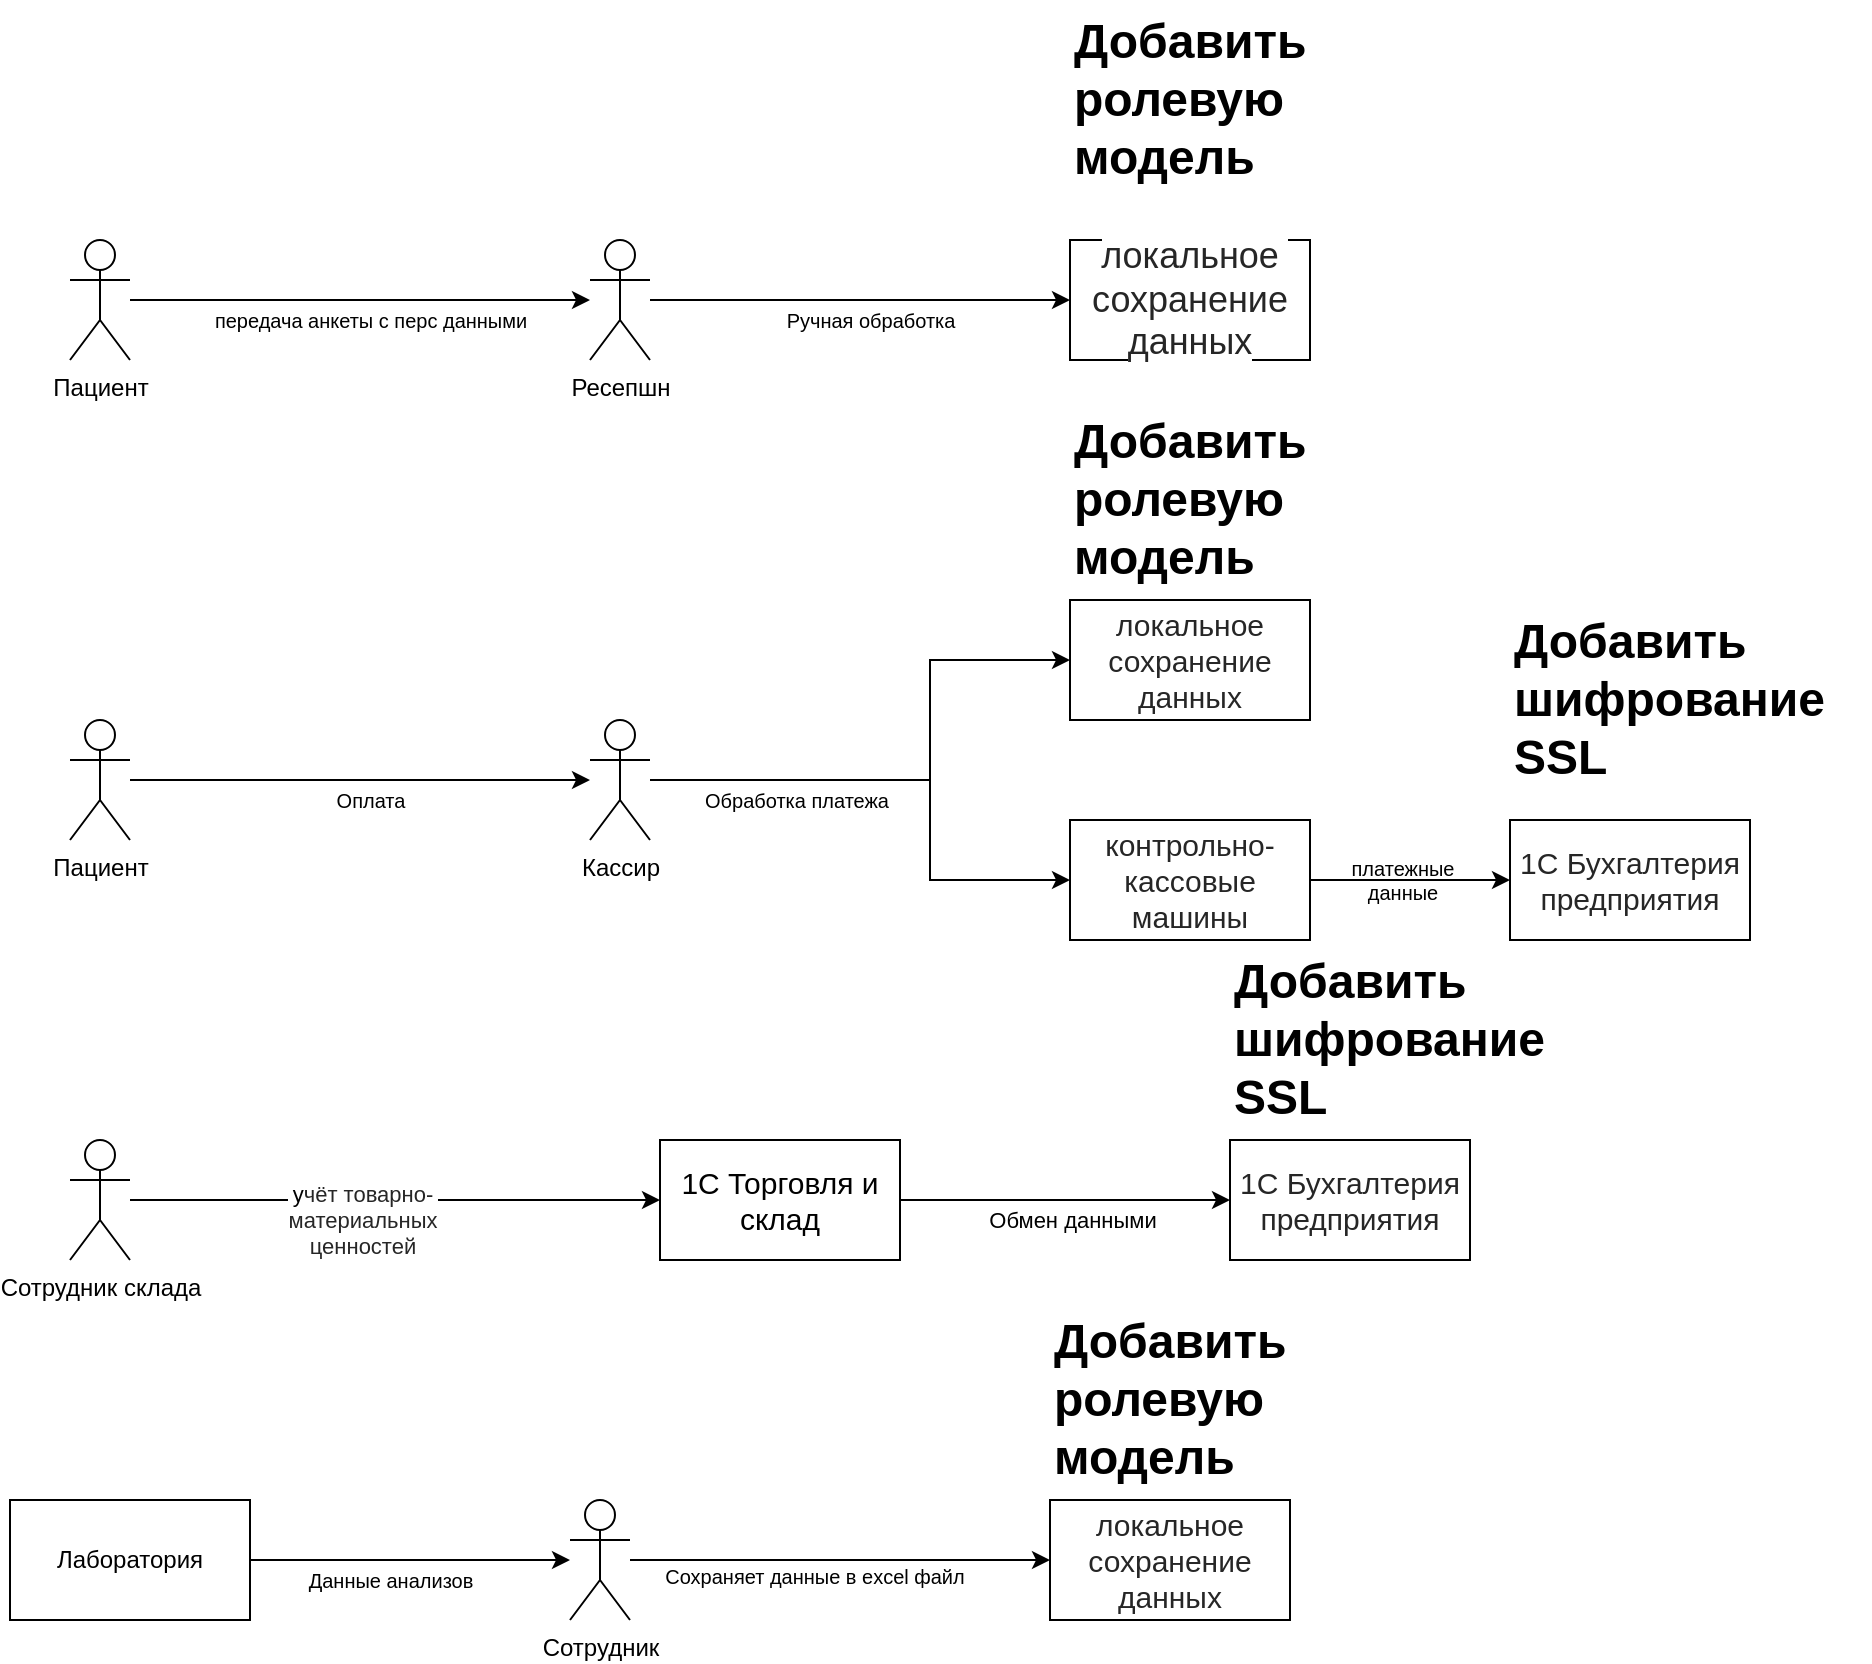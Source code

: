 <mxfile version="26.2.9">
  <diagram name="Страница — 1" id="1f4Sb-evag8STSikGxr5">
    <mxGraphModel dx="1236" dy="674" grid="1" gridSize="10" guides="1" tooltips="1" connect="1" arrows="1" fold="1" page="1" pageScale="1" pageWidth="827" pageHeight="1169" math="0" shadow="0">
      <root>
        <mxCell id="0" />
        <mxCell id="1" parent="0" />
        <mxCell id="lmaoH7zvGY3k3Oy7ZEAI-1" style="edgeStyle=orthogonalEdgeStyle;rounded=0;orthogonalLoop=1;jettySize=auto;html=1;" parent="1" source="lmaoH7zvGY3k3Oy7ZEAI-3" target="lmaoH7zvGY3k3Oy7ZEAI-6" edge="1">
          <mxGeometry relative="1" as="geometry" />
        </mxCell>
        <mxCell id="lmaoH7zvGY3k3Oy7ZEAI-2" value="&lt;font style=&quot;font-size: 10px;&quot;&gt;передача анкеты с перс данными&lt;/font&gt;" style="edgeLabel;html=1;align=center;verticalAlign=middle;resizable=0;points=[];" parent="lmaoH7zvGY3k3Oy7ZEAI-1" vertex="1" connectable="0">
          <mxGeometry x="0.425" y="3" relative="1" as="geometry">
            <mxPoint x="-44" y="13" as="offset" />
          </mxGeometry>
        </mxCell>
        <mxCell id="lmaoH7zvGY3k3Oy7ZEAI-3" value="Пациент" style="shape=umlActor;verticalLabelPosition=bottom;verticalAlign=top;html=1;outlineConnect=0;" parent="1" vertex="1">
          <mxGeometry x="280" y="350" width="30" height="60" as="geometry" />
        </mxCell>
        <mxCell id="lmaoH7zvGY3k3Oy7ZEAI-4" style="edgeStyle=orthogonalEdgeStyle;rounded=0;orthogonalLoop=1;jettySize=auto;html=1;" parent="1" source="lmaoH7zvGY3k3Oy7ZEAI-6" target="lmaoH7zvGY3k3Oy7ZEAI-7" edge="1">
          <mxGeometry relative="1" as="geometry" />
        </mxCell>
        <mxCell id="lmaoH7zvGY3k3Oy7ZEAI-5" value="Ручная обработка" style="edgeLabel;html=1;align=center;verticalAlign=middle;resizable=0;points=[];fontSize=10;" parent="lmaoH7zvGY3k3Oy7ZEAI-4" vertex="1" connectable="0">
          <mxGeometry x="0.5" y="2" relative="1" as="geometry">
            <mxPoint x="-48" y="12" as="offset" />
          </mxGeometry>
        </mxCell>
        <mxCell id="lmaoH7zvGY3k3Oy7ZEAI-6" value="Ресепшн" style="shape=umlActor;verticalLabelPosition=bottom;verticalAlign=top;html=1;outlineConnect=0;" parent="1" vertex="1">
          <mxGeometry x="540" y="350" width="30" height="60" as="geometry" />
        </mxCell>
        <mxCell id="lmaoH7zvGY3k3Oy7ZEAI-7" value="&lt;span style=&quot;color: rgba(0, 0, 0, 0.85); font-family: &amp;quot;YS Text&amp;quot;, sans-serif; font-size: 18px; text-align: start; white-space-collapse: preserve; background-color: rgb(255, 255, 255);&quot;&gt;локальное сохранение данных&lt;/span&gt;" style="rounded=0;whiteSpace=wrap;html=1;" parent="1" vertex="1">
          <mxGeometry x="780" y="350" width="120" height="60" as="geometry" />
        </mxCell>
        <mxCell id="lmaoH7zvGY3k3Oy7ZEAI-8" style="edgeStyle=orthogonalEdgeStyle;rounded=0;orthogonalLoop=1;jettySize=auto;html=1;" parent="1" source="lmaoH7zvGY3k3Oy7ZEAI-10" target="lmaoH7zvGY3k3Oy7ZEAI-14" edge="1">
          <mxGeometry relative="1" as="geometry" />
        </mxCell>
        <mxCell id="lmaoH7zvGY3k3Oy7ZEAI-9" value="&lt;span style=&quot;font-size: 10px;&quot;&gt;Оплата&lt;/span&gt;" style="edgeLabel;html=1;align=center;verticalAlign=middle;resizable=0;points=[];" parent="lmaoH7zvGY3k3Oy7ZEAI-8" vertex="1" connectable="0">
          <mxGeometry x="0.425" y="3" relative="1" as="geometry">
            <mxPoint x="-44" y="13" as="offset" />
          </mxGeometry>
        </mxCell>
        <mxCell id="lmaoH7zvGY3k3Oy7ZEAI-10" value="Пациент" style="shape=umlActor;verticalLabelPosition=bottom;verticalAlign=top;html=1;outlineConnect=0;" parent="1" vertex="1">
          <mxGeometry x="280" y="590" width="30" height="60" as="geometry" />
        </mxCell>
        <mxCell id="lmaoH7zvGY3k3Oy7ZEAI-11" style="edgeStyle=orthogonalEdgeStyle;rounded=0;orthogonalLoop=1;jettySize=auto;html=1;" parent="1" source="lmaoH7zvGY3k3Oy7ZEAI-14" target="lmaoH7zvGY3k3Oy7ZEAI-15" edge="1">
          <mxGeometry relative="1" as="geometry">
            <Array as="points">
              <mxPoint x="710" y="620" />
              <mxPoint x="710" y="560" />
            </Array>
          </mxGeometry>
        </mxCell>
        <mxCell id="lmaoH7zvGY3k3Oy7ZEAI-12" style="edgeStyle=orthogonalEdgeStyle;rounded=0;orthogonalLoop=1;jettySize=auto;html=1;entryX=0;entryY=0.5;entryDx=0;entryDy=0;" parent="1" source="lmaoH7zvGY3k3Oy7ZEAI-14" target="lmaoH7zvGY3k3Oy7ZEAI-18" edge="1">
          <mxGeometry relative="1" as="geometry">
            <Array as="points">
              <mxPoint x="710" y="620" />
              <mxPoint x="710" y="670" />
            </Array>
          </mxGeometry>
        </mxCell>
        <mxCell id="lmaoH7zvGY3k3Oy7ZEAI-13" value="Обработка платежа" style="edgeLabel;html=1;align=center;verticalAlign=middle;resizable=0;points=[];fontSize=10;" parent="lmaoH7zvGY3k3Oy7ZEAI-12" vertex="1" connectable="0">
          <mxGeometry x="0.435" relative="1" as="geometry">
            <mxPoint x="-67" y="-37" as="offset" />
          </mxGeometry>
        </mxCell>
        <mxCell id="lmaoH7zvGY3k3Oy7ZEAI-14" value="Кассир" style="shape=umlActor;verticalLabelPosition=bottom;verticalAlign=top;html=1;outlineConnect=0;" parent="1" vertex="1">
          <mxGeometry x="540" y="590" width="30" height="60" as="geometry" />
        </mxCell>
        <mxCell id="lmaoH7zvGY3k3Oy7ZEAI-15" value="&lt;span style=&quot;color: rgba(0, 0, 0, 0.85); font-family: &amp;quot;YS Text&amp;quot;, sans-serif; text-align: start; white-space-collapse: preserve; background-color: rgb(255, 255, 255);&quot;&gt;&lt;font style=&quot;font-size: 15px;&quot;&gt;локальное сохранение данных&lt;/font&gt;&lt;/span&gt;" style="rounded=0;whiteSpace=wrap;html=1;" parent="1" vertex="1">
          <mxGeometry x="780" y="530" width="120" height="60" as="geometry" />
        </mxCell>
        <mxCell id="lmaoH7zvGY3k3Oy7ZEAI-16" style="edgeStyle=orthogonalEdgeStyle;rounded=0;orthogonalLoop=1;jettySize=auto;html=1;" parent="1" source="lmaoH7zvGY3k3Oy7ZEAI-18" target="lmaoH7zvGY3k3Oy7ZEAI-19" edge="1">
          <mxGeometry relative="1" as="geometry" />
        </mxCell>
        <mxCell id="lmaoH7zvGY3k3Oy7ZEAI-17" value="платежные &lt;br&gt;данные" style="edgeLabel;html=1;align=center;verticalAlign=middle;resizable=0;points=[];fontColor=default;labelBackgroundColor=none;fontSize=10;" parent="lmaoH7zvGY3k3Oy7ZEAI-16" vertex="1" connectable="0">
          <mxGeometry x="-0.085" y="-3" relative="1" as="geometry">
            <mxPoint y="-3" as="offset" />
          </mxGeometry>
        </mxCell>
        <mxCell id="lmaoH7zvGY3k3Oy7ZEAI-18" value="&lt;span style=&quot;color: rgba(0, 0, 0, 0.85); font-family: &amp;quot;YS Text&amp;quot;, sans-serif; text-align: left; white-space-collapse: preserve-breaks; background-color: rgb(255, 255, 255);&quot;&gt;&lt;font style=&quot;font-size: 15px;&quot;&gt;контрольно-кассовые машины&lt;/font&gt;&lt;/span&gt;" style="rounded=0;whiteSpace=wrap;html=1;" parent="1" vertex="1">
          <mxGeometry x="780" y="640" width="120" height="60" as="geometry" />
        </mxCell>
        <mxCell id="lmaoH7zvGY3k3Oy7ZEAI-19" value="&lt;span style=&quot;color: rgba(0, 0, 0, 0.85); font-family: &amp;quot;YS Text&amp;quot;, sans-serif; text-align: left; white-space-collapse: preserve-breaks; background-color: rgb(255, 255, 255);&quot;&gt;&lt;font style=&quot;font-size: 15px;&quot;&gt;1С Бухгалтерия предприятия&lt;/font&gt;&lt;/span&gt;" style="rounded=0;whiteSpace=wrap;html=1;" parent="1" vertex="1">
          <mxGeometry x="1000" y="640" width="120" height="60" as="geometry" />
        </mxCell>
        <mxCell id="lmaoH7zvGY3k3Oy7ZEAI-20" style="edgeStyle=orthogonalEdgeStyle;rounded=0;orthogonalLoop=1;jettySize=auto;html=1;exitX=1;exitY=0.5;exitDx=0;exitDy=0;" parent="1" source="lmaoH7zvGY3k3Oy7ZEAI-24" target="lmaoH7zvGY3k3Oy7ZEAI-23" edge="1">
          <mxGeometry relative="1" as="geometry">
            <mxPoint x="300" y="1010" as="sourcePoint" />
          </mxGeometry>
        </mxCell>
        <mxCell id="lmaoH7zvGY3k3Oy7ZEAI-21" value="&lt;span style=&quot;font-size: 10px;&quot;&gt;Данные анализов&lt;/span&gt;" style="edgeLabel;html=1;align=center;verticalAlign=middle;resizable=0;points=[];" parent="lmaoH7zvGY3k3Oy7ZEAI-20" vertex="1" connectable="0">
          <mxGeometry x="0.425" y="3" relative="1" as="geometry">
            <mxPoint x="-44" y="13" as="offset" />
          </mxGeometry>
        </mxCell>
        <mxCell id="lmaoH7zvGY3k3Oy7ZEAI-22" style="edgeStyle=orthogonalEdgeStyle;rounded=0;orthogonalLoop=1;jettySize=auto;html=1;" parent="1" source="lmaoH7zvGY3k3Oy7ZEAI-23" target="lmaoH7zvGY3k3Oy7ZEAI-25" edge="1">
          <mxGeometry relative="1" as="geometry" />
        </mxCell>
        <mxCell id="lmaoH7zvGY3k3Oy7ZEAI-23" value="Сотрудник" style="shape=umlActor;verticalLabelPosition=bottom;verticalAlign=top;html=1;outlineConnect=0;" parent="1" vertex="1">
          <mxGeometry x="530" y="980" width="30" height="60" as="geometry" />
        </mxCell>
        <mxCell id="lmaoH7zvGY3k3Oy7ZEAI-24" value="Лаборатория" style="rounded=0;whiteSpace=wrap;html=1;" parent="1" vertex="1">
          <mxGeometry x="250" y="980" width="120" height="60" as="geometry" />
        </mxCell>
        <mxCell id="lmaoH7zvGY3k3Oy7ZEAI-25" value="&lt;span style=&quot;color: rgba(0, 0, 0, 0.85); font-family: &amp;quot;YS Text&amp;quot;, sans-serif; font-size: 15px; text-align: start; white-space-collapse: preserve; background-color: rgb(255, 255, 255);&quot;&gt;локальное сохранение данных&lt;/span&gt;" style="rounded=0;whiteSpace=wrap;html=1;" parent="1" vertex="1">
          <mxGeometry x="770" y="980" width="120" height="60" as="geometry" />
        </mxCell>
        <mxCell id="lmaoH7zvGY3k3Oy7ZEAI-26" value="Сохраняет данные в excel файл" style="edgeLabel;html=1;align=center;verticalAlign=middle;resizable=0;points=[];fontSize=10;" parent="1" vertex="1" connectable="0">
          <mxGeometry x="650" y="1020" as="geometry">
            <mxPoint x="2" y="-2" as="offset" />
          </mxGeometry>
        </mxCell>
        <mxCell id="lmaoH7zvGY3k3Oy7ZEAI-27" style="edgeStyle=orthogonalEdgeStyle;rounded=0;orthogonalLoop=1;jettySize=auto;html=1;entryX=0;entryY=0.5;entryDx=0;entryDy=0;" parent="1" source="lmaoH7zvGY3k3Oy7ZEAI-29" target="lmaoH7zvGY3k3Oy7ZEAI-32" edge="1">
          <mxGeometry relative="1" as="geometry" />
        </mxCell>
        <mxCell id="lmaoH7zvGY3k3Oy7ZEAI-28" value="&lt;font&gt;у&lt;span style=&quot;color: rgba(0, 0, 0, 0.85); font-family: &amp;quot;YS Text&amp;quot;, sans-serif; text-align: left; white-space: pre-line;&quot;&gt;чёт товарно-материальных ценностей&lt;/span&gt;&lt;/font&gt;" style="edgeLabel;html=1;align=center;verticalAlign=middle;resizable=0;points=[];" parent="lmaoH7zvGY3k3Oy7ZEAI-27" vertex="1" connectable="0">
          <mxGeometry x="-0.224" relative="1" as="geometry">
            <mxPoint x="13" y="10" as="offset" />
          </mxGeometry>
        </mxCell>
        <mxCell id="lmaoH7zvGY3k3Oy7ZEAI-29" value="Сотрудник склада" style="shape=umlActor;verticalLabelPosition=bottom;verticalAlign=top;html=1;outlineConnect=0;" parent="1" vertex="1">
          <mxGeometry x="280" y="800" width="30" height="60" as="geometry" />
        </mxCell>
        <mxCell id="lmaoH7zvGY3k3Oy7ZEAI-30" style="edgeStyle=orthogonalEdgeStyle;rounded=0;orthogonalLoop=1;jettySize=auto;html=1;entryX=0;entryY=0.5;entryDx=0;entryDy=0;" parent="1" source="lmaoH7zvGY3k3Oy7ZEAI-32" target="lmaoH7zvGY3k3Oy7ZEAI-33" edge="1">
          <mxGeometry relative="1" as="geometry" />
        </mxCell>
        <mxCell id="lmaoH7zvGY3k3Oy7ZEAI-31" value="Обмен данными" style="edgeLabel;html=1;align=center;verticalAlign=middle;resizable=0;points=[];" parent="lmaoH7zvGY3k3Oy7ZEAI-30" vertex="1" connectable="0">
          <mxGeometry x="0.304" y="1" relative="1" as="geometry">
            <mxPoint x="-22" y="11" as="offset" />
          </mxGeometry>
        </mxCell>
        <mxCell id="lmaoH7zvGY3k3Oy7ZEAI-32" value="&lt;font style=&quot;font-size: 15px;&quot;&gt;1С Торговля и склад&lt;/font&gt;" style="rounded=0;whiteSpace=wrap;html=1;" parent="1" vertex="1">
          <mxGeometry x="575" y="800" width="120" height="60" as="geometry" />
        </mxCell>
        <mxCell id="lmaoH7zvGY3k3Oy7ZEAI-33" value="&lt;span style=&quot;color: rgba(0, 0, 0, 0.85); font-family: &amp;quot;YS Text&amp;quot;, sans-serif; text-align: left; white-space-collapse: preserve-breaks; background-color: rgb(255, 255, 255);&quot;&gt;&lt;font style=&quot;font-size: 15px;&quot;&gt;1С Бухгалтерия предприятия&lt;/font&gt;&lt;/span&gt;" style="rounded=0;whiteSpace=wrap;html=1;" parent="1" vertex="1">
          <mxGeometry x="860" y="800" width="120" height="60" as="geometry" />
        </mxCell>
        <mxCell id="RsIJWwwyuVoYpnIGvqbl-1" value="&lt;h1 style=&quot;margin-top: 0px;&quot;&gt;Добавить ролевую модель&lt;/h1&gt;" style="text;html=1;whiteSpace=wrap;overflow=hidden;rounded=0;" vertex="1" parent="1">
          <mxGeometry x="780" y="230" width="180" height="120" as="geometry" />
        </mxCell>
        <mxCell id="RsIJWwwyuVoYpnIGvqbl-2" value="&lt;h1 style=&quot;margin-top: 0px;&quot;&gt;Добавить шифрование SSL&lt;/h1&gt;" style="text;html=1;whiteSpace=wrap;overflow=hidden;rounded=0;" vertex="1" parent="1">
          <mxGeometry x="1000" y="530" width="180" height="120" as="geometry" />
        </mxCell>
        <mxCell id="RsIJWwwyuVoYpnIGvqbl-3" value="&lt;h1 style=&quot;margin-top: 0px;&quot;&gt;Добавить ролевую модель&lt;/h1&gt;" style="text;html=1;whiteSpace=wrap;overflow=hidden;rounded=0;" vertex="1" parent="1">
          <mxGeometry x="780" y="430" width="180" height="120" as="geometry" />
        </mxCell>
        <mxCell id="RsIJWwwyuVoYpnIGvqbl-4" value="&lt;h1 style=&quot;margin-top: 0px;&quot;&gt;Добавить ролевую модель&lt;/h1&gt;" style="text;html=1;whiteSpace=wrap;overflow=hidden;rounded=0;" vertex="1" parent="1">
          <mxGeometry x="770" y="880" width="180" height="120" as="geometry" />
        </mxCell>
        <mxCell id="RsIJWwwyuVoYpnIGvqbl-5" value="&lt;h1 style=&quot;margin-top: 0px;&quot;&gt;Добавить шифрование SSL&lt;/h1&gt;" style="text;html=1;whiteSpace=wrap;overflow=hidden;rounded=0;" vertex="1" parent="1">
          <mxGeometry x="860" y="700" width="180" height="120" as="geometry" />
        </mxCell>
      </root>
    </mxGraphModel>
  </diagram>
</mxfile>
